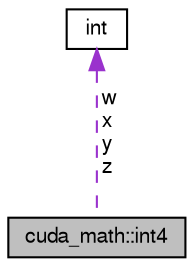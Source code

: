 digraph "cuda_math::int4"
{
  bgcolor="transparent";
  edge [fontname="FreeSans",fontsize="10",labelfontname="FreeSans",labelfontsize="10"];
  node [fontname="FreeSans",fontsize="10",shape=record];
  Node1 [label="cuda_math::int4",height=0.2,width=0.4,color="black", fillcolor="grey75", style="filled", fontcolor="black"];
  Node2 -> Node1 [dir="back",color="darkorchid3",fontsize="10",style="dashed",label=" w\nx\ny\nz" ,fontname="FreeSans"];
  Node2 [label="int",height=0.2,width=0.4,color="black",URL="$classint.html"];
}
